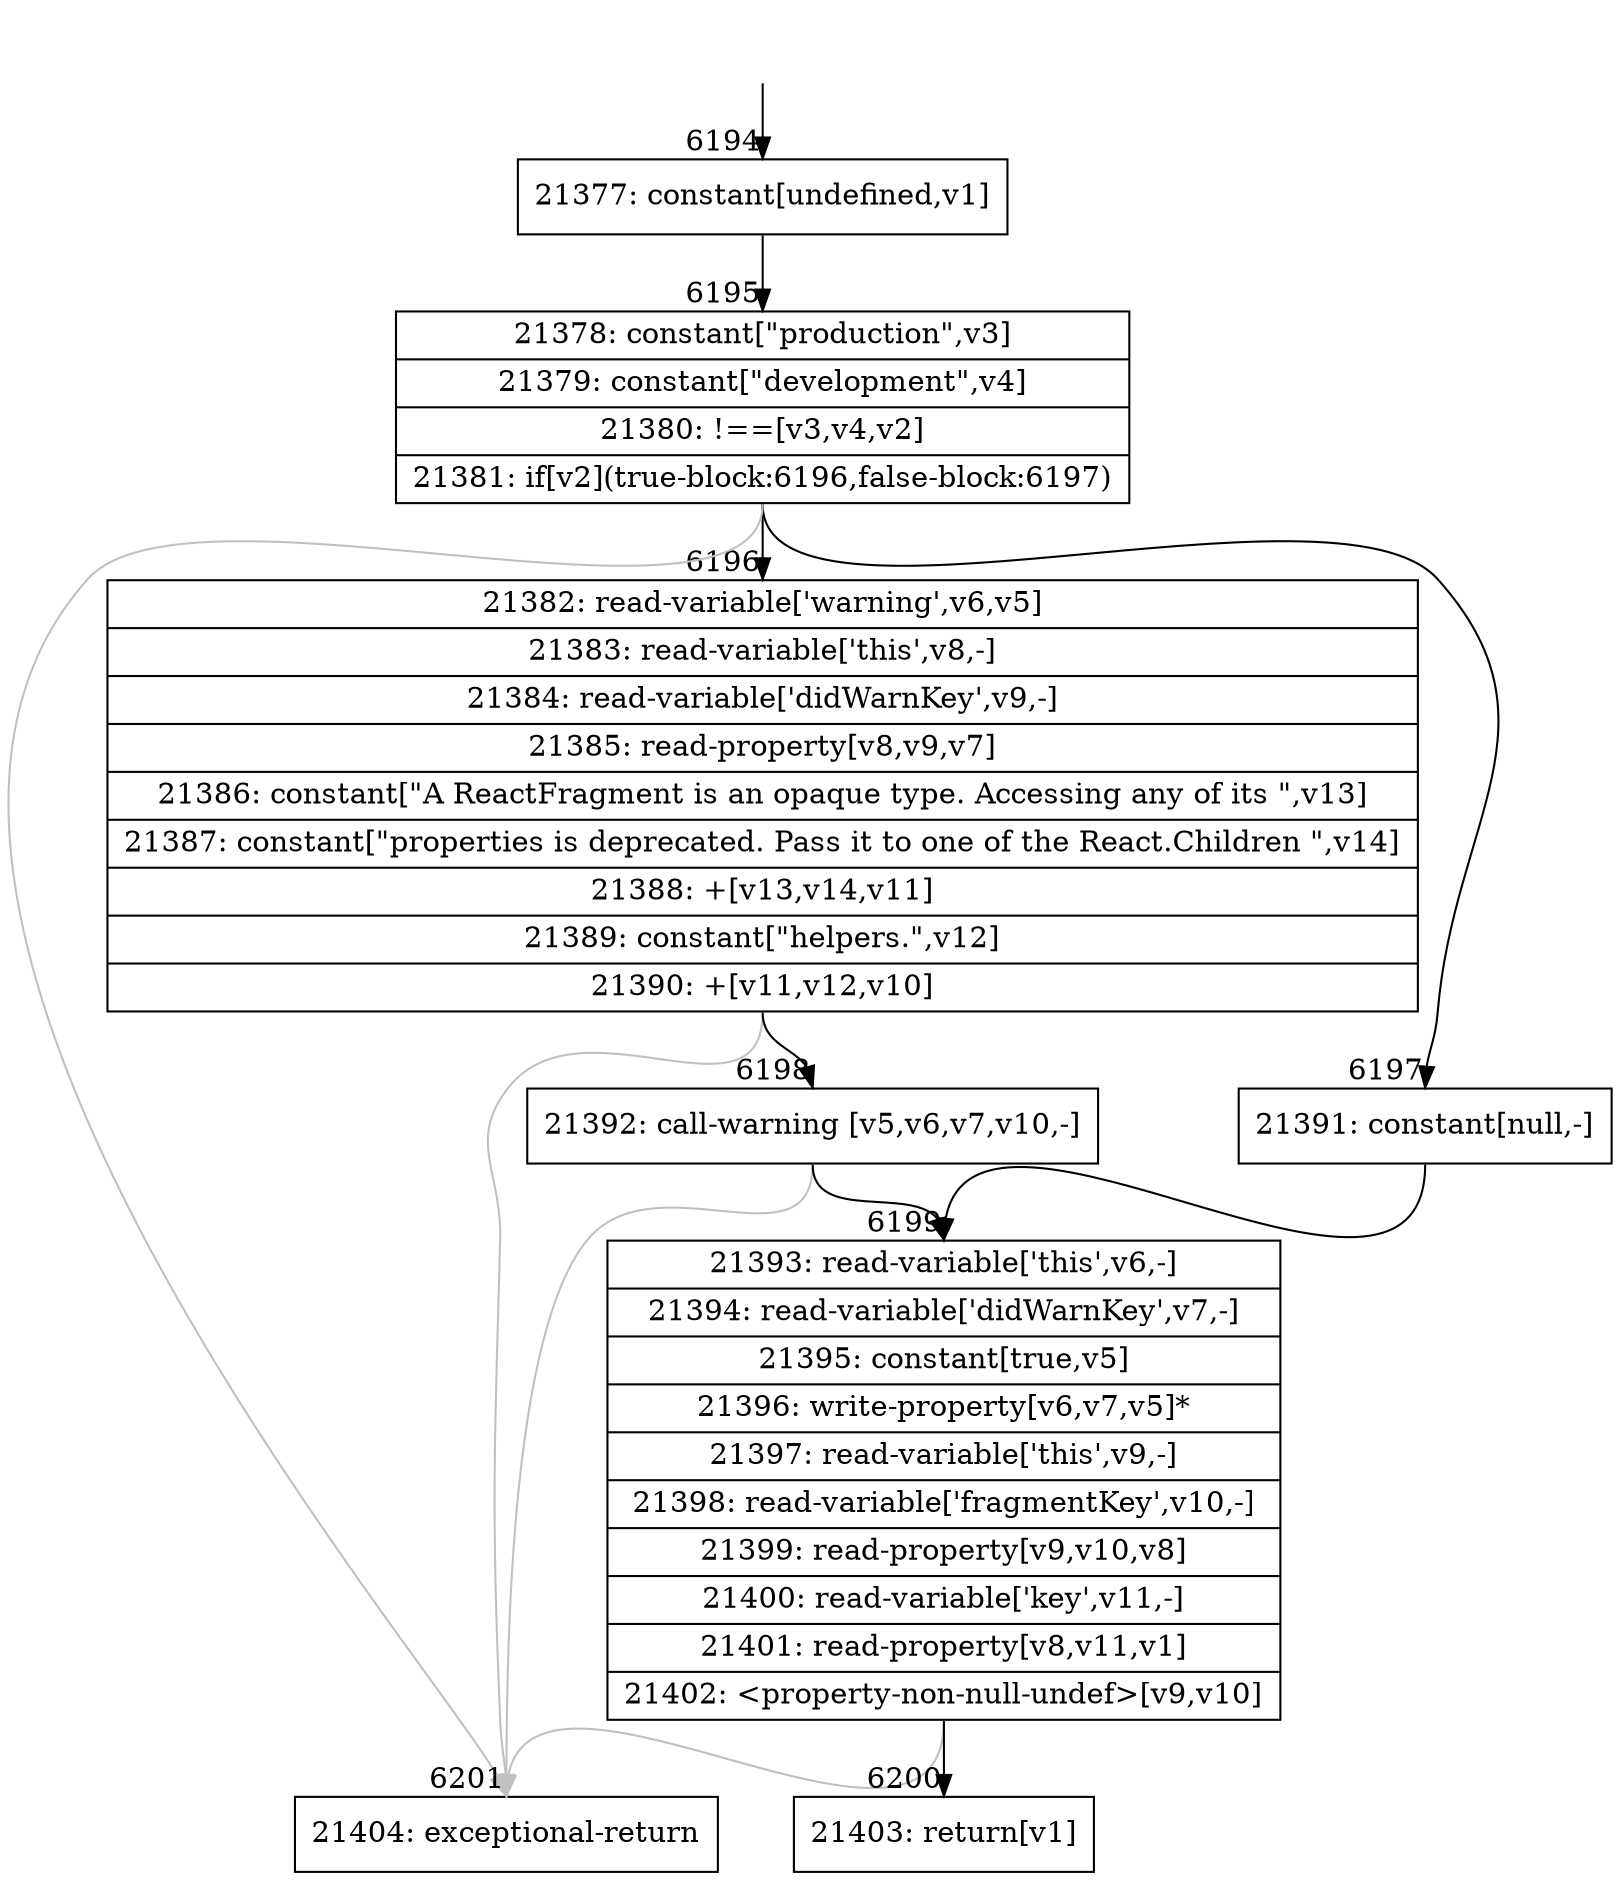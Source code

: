 digraph {
rankdir="TD"
BB_entry428[shape=none,label=""];
BB_entry428 -> BB6194 [tailport=s, headport=n, headlabel="    6194"]
BB6194 [shape=record label="{21377: constant[undefined,v1]}" ] 
BB6194 -> BB6195 [tailport=s, headport=n, headlabel="      6195"]
BB6195 [shape=record label="{21378: constant[\"production\",v3]|21379: constant[\"development\",v4]|21380: !==[v3,v4,v2]|21381: if[v2](true-block:6196,false-block:6197)}" ] 
BB6195 -> BB6196 [tailport=s, headport=n, headlabel="      6196"]
BB6195 -> BB6197 [tailport=s, headport=n, headlabel="      6197"]
BB6195 -> BB6201 [tailport=s, headport=n, color=gray, headlabel="      6201"]
BB6196 [shape=record label="{21382: read-variable['warning',v6,v5]|21383: read-variable['this',v8,-]|21384: read-variable['didWarnKey',v9,-]|21385: read-property[v8,v9,v7]|21386: constant[\"A ReactFragment is an opaque type. Accessing any of its \",v13]|21387: constant[\"properties is deprecated. Pass it to one of the React.Children \",v14]|21388: +[v13,v14,v11]|21389: constant[\"helpers.\",v12]|21390: +[v11,v12,v10]}" ] 
BB6196 -> BB6198 [tailport=s, headport=n, headlabel="      6198"]
BB6196 -> BB6201 [tailport=s, headport=n, color=gray]
BB6197 [shape=record label="{21391: constant[null,-]}" ] 
BB6197 -> BB6199 [tailport=s, headport=n, headlabel="      6199"]
BB6198 [shape=record label="{21392: call-warning [v5,v6,v7,v10,-]}" ] 
BB6198 -> BB6199 [tailport=s, headport=n]
BB6198 -> BB6201 [tailport=s, headport=n, color=gray]
BB6199 [shape=record label="{21393: read-variable['this',v6,-]|21394: read-variable['didWarnKey',v7,-]|21395: constant[true,v5]|21396: write-property[v6,v7,v5]*|21397: read-variable['this',v9,-]|21398: read-variable['fragmentKey',v10,-]|21399: read-property[v9,v10,v8]|21400: read-variable['key',v11,-]|21401: read-property[v8,v11,v1]|21402: \<property-non-null-undef\>[v9,v10]}" ] 
BB6199 -> BB6200 [tailport=s, headport=n, headlabel="      6200"]
BB6199 -> BB6201 [tailport=s, headport=n, color=gray]
BB6200 [shape=record label="{21403: return[v1]}" ] 
BB6201 [shape=record label="{21404: exceptional-return}" ] 
//#$~ 10991
}
